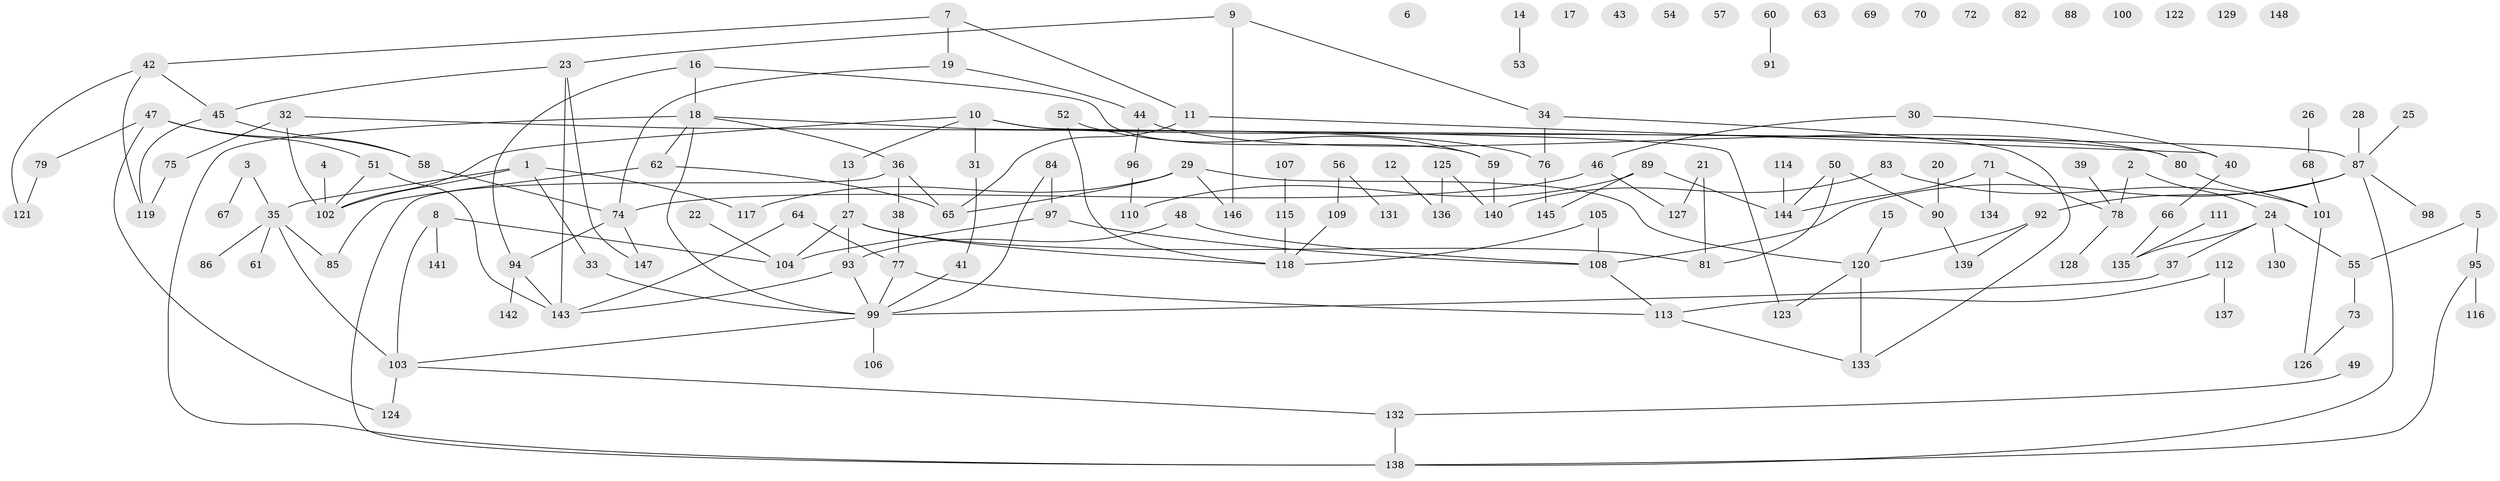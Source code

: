 // Generated by graph-tools (version 1.1) at 2025/39/03/09/25 04:39:36]
// undirected, 148 vertices, 176 edges
graph export_dot {
graph [start="1"]
  node [color=gray90,style=filled];
  1;
  2;
  3;
  4;
  5;
  6;
  7;
  8;
  9;
  10;
  11;
  12;
  13;
  14;
  15;
  16;
  17;
  18;
  19;
  20;
  21;
  22;
  23;
  24;
  25;
  26;
  27;
  28;
  29;
  30;
  31;
  32;
  33;
  34;
  35;
  36;
  37;
  38;
  39;
  40;
  41;
  42;
  43;
  44;
  45;
  46;
  47;
  48;
  49;
  50;
  51;
  52;
  53;
  54;
  55;
  56;
  57;
  58;
  59;
  60;
  61;
  62;
  63;
  64;
  65;
  66;
  67;
  68;
  69;
  70;
  71;
  72;
  73;
  74;
  75;
  76;
  77;
  78;
  79;
  80;
  81;
  82;
  83;
  84;
  85;
  86;
  87;
  88;
  89;
  90;
  91;
  92;
  93;
  94;
  95;
  96;
  97;
  98;
  99;
  100;
  101;
  102;
  103;
  104;
  105;
  106;
  107;
  108;
  109;
  110;
  111;
  112;
  113;
  114;
  115;
  116;
  117;
  118;
  119;
  120;
  121;
  122;
  123;
  124;
  125;
  126;
  127;
  128;
  129;
  130;
  131;
  132;
  133;
  134;
  135;
  136;
  137;
  138;
  139;
  140;
  141;
  142;
  143;
  144;
  145;
  146;
  147;
  148;
  1 -- 33;
  1 -- 35;
  1 -- 102;
  1 -- 117;
  2 -- 24;
  2 -- 78;
  3 -- 35;
  3 -- 67;
  4 -- 102;
  5 -- 55;
  5 -- 95;
  7 -- 11;
  7 -- 19;
  7 -- 42;
  8 -- 103;
  8 -- 104;
  8 -- 141;
  9 -- 23;
  9 -- 34;
  9 -- 146;
  10 -- 13;
  10 -- 31;
  10 -- 80;
  10 -- 102;
  10 -- 123;
  11 -- 40;
  11 -- 65;
  12 -- 136;
  13 -- 27;
  14 -- 53;
  15 -- 120;
  16 -- 18;
  16 -- 59;
  16 -- 94;
  18 -- 36;
  18 -- 62;
  18 -- 76;
  18 -- 99;
  18 -- 138;
  19 -- 44;
  19 -- 74;
  20 -- 90;
  21 -- 81;
  21 -- 127;
  22 -- 104;
  23 -- 45;
  23 -- 143;
  23 -- 147;
  24 -- 37;
  24 -- 55;
  24 -- 130;
  24 -- 135;
  25 -- 87;
  26 -- 68;
  27 -- 81;
  27 -- 93;
  27 -- 104;
  27 -- 118;
  28 -- 87;
  29 -- 65;
  29 -- 117;
  29 -- 120;
  29 -- 146;
  30 -- 40;
  30 -- 46;
  31 -- 41;
  32 -- 75;
  32 -- 87;
  32 -- 102;
  33 -- 99;
  34 -- 76;
  34 -- 133;
  35 -- 61;
  35 -- 85;
  35 -- 86;
  35 -- 103;
  36 -- 38;
  36 -- 65;
  36 -- 138;
  37 -- 99;
  38 -- 77;
  39 -- 78;
  40 -- 66;
  41 -- 99;
  42 -- 45;
  42 -- 119;
  42 -- 121;
  44 -- 80;
  44 -- 96;
  45 -- 58;
  45 -- 119;
  46 -- 74;
  46 -- 127;
  47 -- 51;
  47 -- 58;
  47 -- 79;
  47 -- 124;
  48 -- 93;
  48 -- 108;
  49 -- 132;
  50 -- 81;
  50 -- 90;
  50 -- 144;
  51 -- 102;
  51 -- 143;
  52 -- 59;
  52 -- 118;
  55 -- 73;
  56 -- 109;
  56 -- 131;
  58 -- 74;
  59 -- 140;
  60 -- 91;
  62 -- 65;
  62 -- 85;
  64 -- 77;
  64 -- 143;
  66 -- 135;
  68 -- 101;
  71 -- 78;
  71 -- 134;
  71 -- 144;
  73 -- 126;
  74 -- 94;
  74 -- 147;
  75 -- 119;
  76 -- 145;
  77 -- 99;
  77 -- 113;
  78 -- 128;
  79 -- 121;
  80 -- 101;
  83 -- 101;
  83 -- 140;
  84 -- 97;
  84 -- 99;
  87 -- 92;
  87 -- 98;
  87 -- 108;
  87 -- 138;
  89 -- 110;
  89 -- 144;
  89 -- 145;
  90 -- 139;
  92 -- 120;
  92 -- 139;
  93 -- 99;
  93 -- 143;
  94 -- 142;
  94 -- 143;
  95 -- 116;
  95 -- 138;
  96 -- 110;
  97 -- 104;
  97 -- 108;
  99 -- 103;
  99 -- 106;
  101 -- 126;
  103 -- 124;
  103 -- 132;
  105 -- 108;
  105 -- 118;
  107 -- 115;
  108 -- 113;
  109 -- 118;
  111 -- 135;
  112 -- 113;
  112 -- 137;
  113 -- 133;
  114 -- 144;
  115 -- 118;
  120 -- 123;
  120 -- 133;
  125 -- 136;
  125 -- 140;
  132 -- 138;
}
